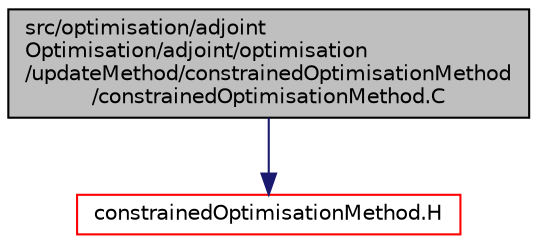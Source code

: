 digraph "src/optimisation/adjointOptimisation/adjoint/optimisation/updateMethod/constrainedOptimisationMethod/constrainedOptimisationMethod.C"
{
  bgcolor="transparent";
  edge [fontname="Helvetica",fontsize="10",labelfontname="Helvetica",labelfontsize="10"];
  node [fontname="Helvetica",fontsize="10",shape=record];
  Node1 [label="src/optimisation/adjoint\lOptimisation/adjoint/optimisation\l/updateMethod/constrainedOptimisationMethod\l/constrainedOptimisationMethod.C",height=0.2,width=0.4,color="black", fillcolor="grey75", style="filled" fontcolor="black"];
  Node1 -> Node2 [color="midnightblue",fontsize="10",style="solid",fontname="Helvetica"];
  Node2 [label="constrainedOptimisationMethod.H",height=0.2,width=0.4,color="red",URL="$constrainedOptimisationMethod_8H.html"];
}
